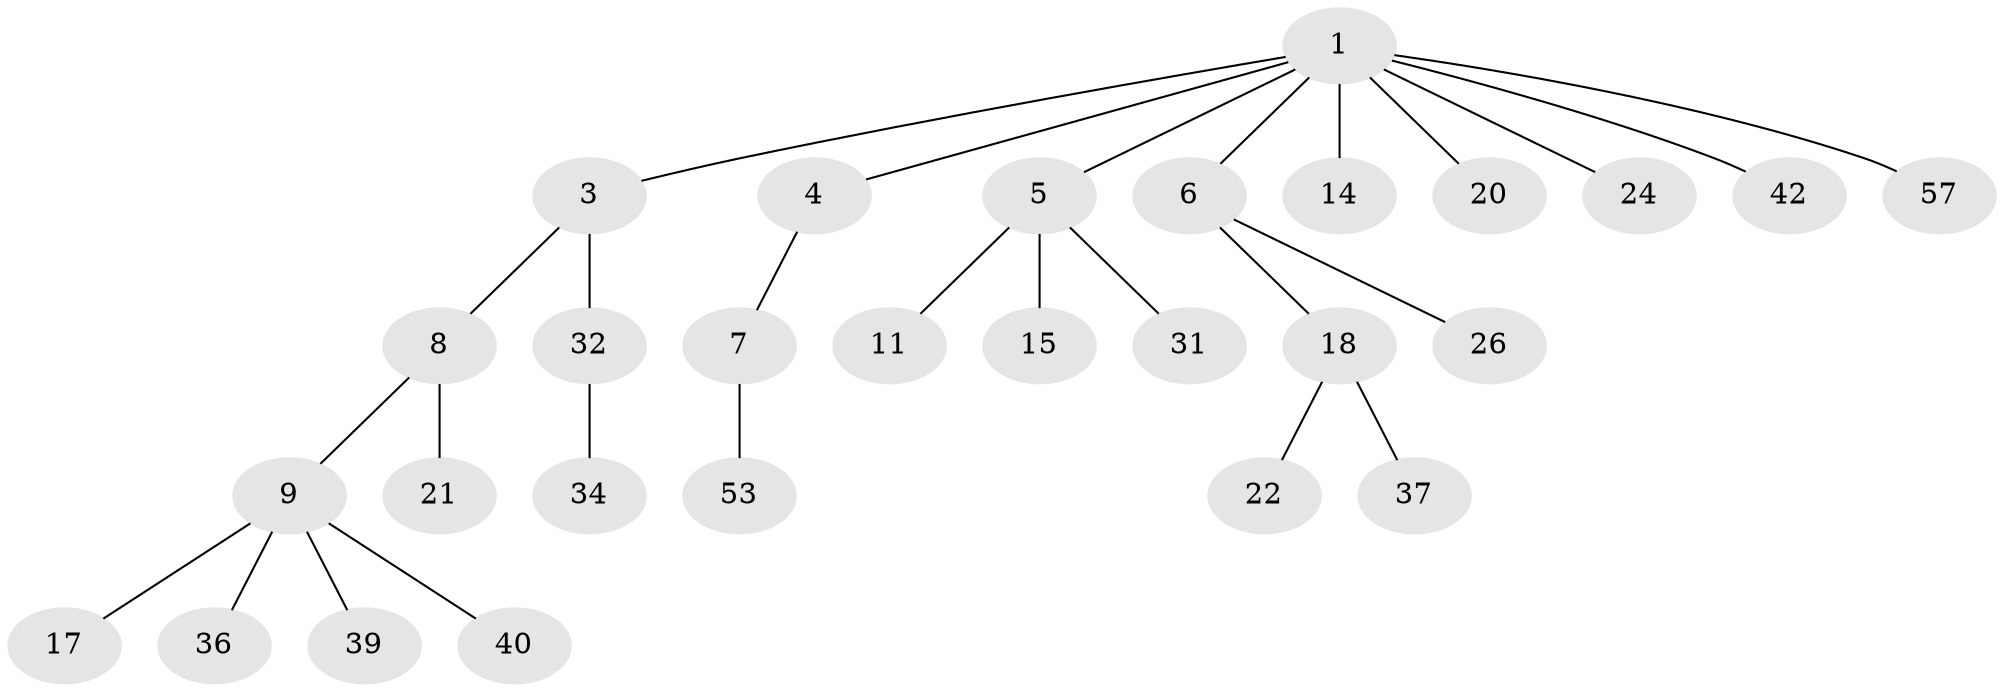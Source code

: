 // original degree distribution, {6: 0.03508771929824561, 5: 0.03508771929824561, 3: 0.10526315789473684, 4: 0.07017543859649122, 2: 0.22807017543859648, 1: 0.5263157894736842}
// Generated by graph-tools (version 1.1) at 2025/15/03/09/25 04:15:39]
// undirected, 28 vertices, 27 edges
graph export_dot {
graph [start="1"]
  node [color=gray90,style=filled];
  1 [super="+2"];
  3 [super="+25"];
  4 [super="+33"];
  5 [super="+45"];
  6 [super="+10+54"];
  7;
  8;
  9 [super="+13+46+12"];
  11 [super="+43"];
  14 [super="+47"];
  15;
  17;
  18;
  20;
  21 [super="+23"];
  22;
  24 [super="+52+38"];
  26 [super="+50+56+28"];
  31;
  32;
  34;
  36;
  37;
  39;
  40 [super="+44"];
  42;
  53;
  57;
  1 -- 3;
  1 -- 5;
  1 -- 6;
  1 -- 24;
  1 -- 57;
  1 -- 4;
  1 -- 20;
  1 -- 42;
  1 -- 14;
  3 -- 8;
  3 -- 32;
  4 -- 7;
  5 -- 11;
  5 -- 15;
  5 -- 31;
  6 -- 18;
  6 -- 26;
  7 -- 53;
  8 -- 9;
  8 -- 21;
  9 -- 36;
  9 -- 40;
  9 -- 17;
  9 -- 39;
  18 -- 22;
  18 -- 37;
  32 -- 34;
}
